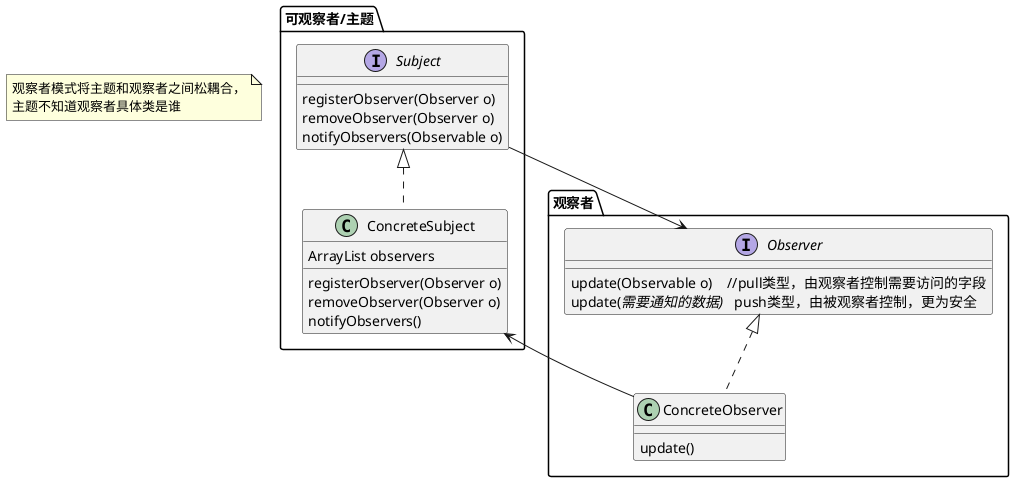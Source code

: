 @startuml

package 可观察者/主题{
    interface Subject{
        registerObserver(Observer o)
        removeObserver(Observer o)
        notifyObservers(Observable o)
    }


   class ConcreteSubject{
        ArrayList observers
        registerObserver(Observer o)
        removeObserver(Observer o)
        notifyObservers()
   }

   Subject <|.. ConcreteSubject
}

package 观察者{
    interface Observer{
        update(Observable o)    //pull类型，由观察者控制需要访问的字段
        update(//需要通知的数据)   //push类型，由被观察者控制，更为安全
    }

    class ConcreteObserver{
        update()
    }

    Observer<|.. ConcreteObserver
}

Subject --> Observer
ConcreteSubject <-- ConcreteObserver

note as N1
    观察者模式将主题和观察者之间松耦合，
    主题不知道观察者具体类是谁
end note
@enduml